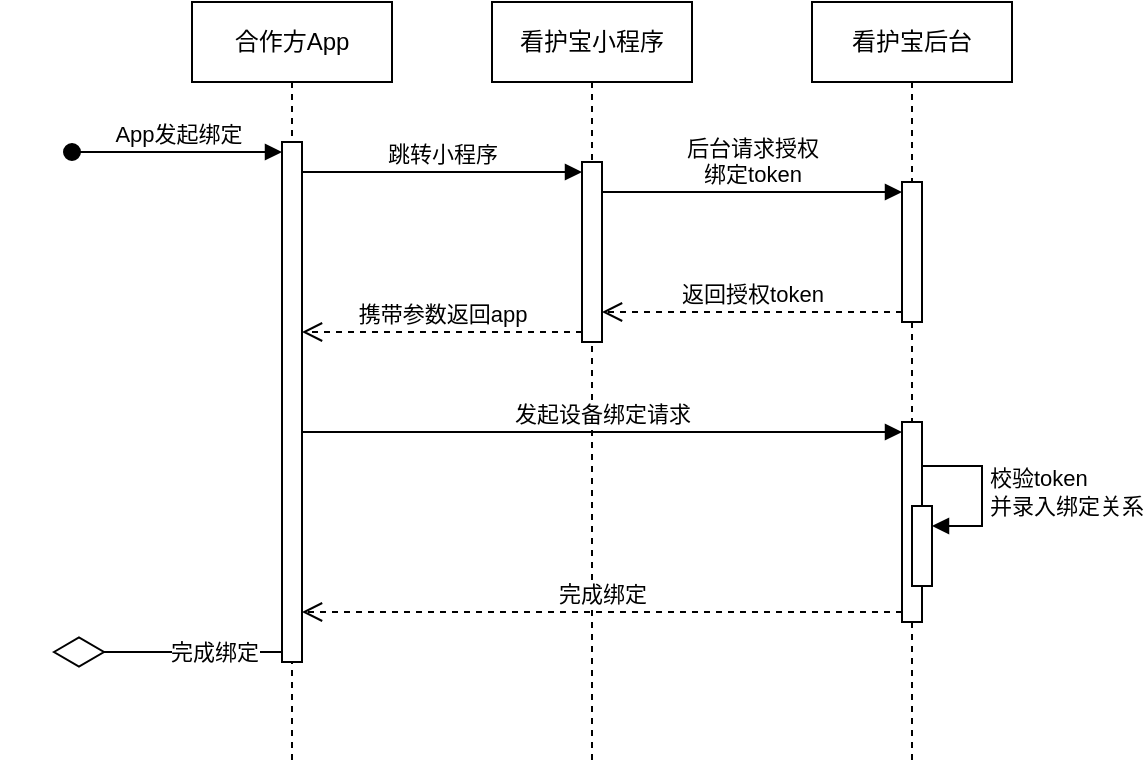 <mxfile version="24.7.5">
  <diagram name="第 1 页" id="Nc3MFnW7DYe8lzxcgFCm">
    <mxGraphModel dx="1339" dy="785" grid="1" gridSize="10" guides="1" tooltips="1" connect="1" arrows="1" fold="1" page="1" pageScale="1" pageWidth="827" pageHeight="1169" math="0" shadow="0">
      <root>
        <mxCell id="0" />
        <mxCell id="1" parent="0" />
        <mxCell id="dD-0ZCfgkTVZ2vpiZr_o-1" value="看护宝小程序" style="shape=umlLifeline;perimeter=lifelinePerimeter;whiteSpace=wrap;html=1;container=1;dropTarget=0;collapsible=0;recursiveResize=0;outlineConnect=0;portConstraint=eastwest;newEdgeStyle={&quot;curved&quot;:0,&quot;rounded&quot;:0};" parent="1" vertex="1">
          <mxGeometry x="260" y="60" width="100" height="380" as="geometry" />
        </mxCell>
        <mxCell id="dD-0ZCfgkTVZ2vpiZr_o-6" value="" style="html=1;points=[[0,0,0,0,5],[0,1,0,0,-5],[1,0,0,0,5],[1,1,0,0,-5]];perimeter=orthogonalPerimeter;outlineConnect=0;targetShapes=umlLifeline;portConstraint=eastwest;newEdgeStyle={&quot;curved&quot;:0,&quot;rounded&quot;:0};" parent="dD-0ZCfgkTVZ2vpiZr_o-1" vertex="1">
          <mxGeometry x="45" y="80" width="10" height="90" as="geometry" />
        </mxCell>
        <mxCell id="dD-0ZCfgkTVZ2vpiZr_o-2" value="看护宝后台" style="shape=umlLifeline;perimeter=lifelinePerimeter;whiteSpace=wrap;html=1;container=1;dropTarget=0;collapsible=0;recursiveResize=0;outlineConnect=0;portConstraint=eastwest;newEdgeStyle={&quot;curved&quot;:0,&quot;rounded&quot;:0};" parent="1" vertex="1">
          <mxGeometry x="420" y="60" width="100" height="380" as="geometry" />
        </mxCell>
        <mxCell id="dD-0ZCfgkTVZ2vpiZr_o-7" value="" style="html=1;points=[[0,0,0,0,5],[0,1,0,0,-5],[1,0,0,0,5],[1,1,0,0,-5]];perimeter=orthogonalPerimeter;outlineConnect=0;targetShapes=umlLifeline;portConstraint=eastwest;newEdgeStyle={&quot;curved&quot;:0,&quot;rounded&quot;:0};" parent="dD-0ZCfgkTVZ2vpiZr_o-2" vertex="1">
          <mxGeometry x="45" y="90" width="10" height="70" as="geometry" />
        </mxCell>
        <mxCell id="dD-0ZCfgkTVZ2vpiZr_o-18" value="" style="html=1;points=[[0,0,0,0,5],[0,1,0,0,-5],[1,0,0,0,5],[1,1,0,0,-5]];perimeter=orthogonalPerimeter;outlineConnect=0;targetShapes=umlLifeline;portConstraint=eastwest;newEdgeStyle={&quot;curved&quot;:0,&quot;rounded&quot;:0};" parent="dD-0ZCfgkTVZ2vpiZr_o-2" vertex="1">
          <mxGeometry x="45" y="210" width="10" height="100" as="geometry" />
        </mxCell>
        <mxCell id="dD-0ZCfgkTVZ2vpiZr_o-23" value="" style="html=1;points=[[0,0,0,0,5],[0,1,0,0,-5],[1,0,0,0,5],[1,1,0,0,-5]];perimeter=orthogonalPerimeter;outlineConnect=0;targetShapes=umlLifeline;portConstraint=eastwest;newEdgeStyle={&quot;curved&quot;:0,&quot;rounded&quot;:0};" parent="dD-0ZCfgkTVZ2vpiZr_o-2" vertex="1">
          <mxGeometry x="50" y="252" width="10" height="40" as="geometry" />
        </mxCell>
        <mxCell id="dD-0ZCfgkTVZ2vpiZr_o-24" value="校验token&lt;div&gt;并录入绑定关系&lt;/div&gt;" style="html=1;align=left;spacingLeft=2;endArrow=block;rounded=0;edgeStyle=orthogonalEdgeStyle;curved=0;rounded=0;" parent="dD-0ZCfgkTVZ2vpiZr_o-2" target="dD-0ZCfgkTVZ2vpiZr_o-23" edge="1">
          <mxGeometry relative="1" as="geometry">
            <mxPoint x="55" y="232" as="sourcePoint" />
            <Array as="points">
              <mxPoint x="85" y="262" />
            </Array>
          </mxGeometry>
        </mxCell>
        <mxCell id="dD-0ZCfgkTVZ2vpiZr_o-4" value="合作方App" style="shape=umlLifeline;perimeter=lifelinePerimeter;whiteSpace=wrap;html=1;container=1;dropTarget=0;collapsible=0;recursiveResize=0;outlineConnect=0;portConstraint=eastwest;newEdgeStyle={&quot;curved&quot;:0,&quot;rounded&quot;:0};" parent="1" vertex="1">
          <mxGeometry x="110" y="60" width="100" height="380" as="geometry" />
        </mxCell>
        <mxCell id="dD-0ZCfgkTVZ2vpiZr_o-15" value="" style="html=1;points=[[0,0,0,0,5],[0,1,0,0,-5],[1,0,0,0,5],[1,1,0,0,-5]];perimeter=orthogonalPerimeter;outlineConnect=0;targetShapes=umlLifeline;portConstraint=eastwest;newEdgeStyle={&quot;curved&quot;:0,&quot;rounded&quot;:0};" parent="dD-0ZCfgkTVZ2vpiZr_o-4" vertex="1">
          <mxGeometry x="45" y="70" width="10" height="260" as="geometry" />
        </mxCell>
        <mxCell id="dD-0ZCfgkTVZ2vpiZr_o-10" value="返回授权token" style="html=1;verticalAlign=bottom;endArrow=open;dashed=1;endSize=8;curved=0;rounded=0;exitX=0;exitY=1;exitDx=0;exitDy=-5;exitPerimeter=0;" parent="1" source="dD-0ZCfgkTVZ2vpiZr_o-7" target="dD-0ZCfgkTVZ2vpiZr_o-6" edge="1">
          <mxGeometry relative="1" as="geometry">
            <mxPoint x="460" y="200" as="sourcePoint" />
            <mxPoint x="380" y="200" as="targetPoint" />
          </mxGeometry>
        </mxCell>
        <mxCell id="dD-0ZCfgkTVZ2vpiZr_o-17" value="App发起绑定" style="html=1;verticalAlign=bottom;startArrow=oval;startFill=1;endArrow=block;startSize=8;curved=0;rounded=0;entryX=0;entryY=0;entryDx=0;entryDy=5;entryPerimeter=0;" parent="1" target="dD-0ZCfgkTVZ2vpiZr_o-15" edge="1">
          <mxGeometry width="60" relative="1" as="geometry">
            <mxPoint x="50" y="135" as="sourcePoint" />
            <mxPoint x="950" y="320" as="targetPoint" />
          </mxGeometry>
        </mxCell>
        <mxCell id="dD-0ZCfgkTVZ2vpiZr_o-22" value="发起设备绑定请求" style="html=1;verticalAlign=bottom;endArrow=block;curved=0;rounded=0;entryX=0;entryY=0;entryDx=0;entryDy=5;entryPerimeter=0;" parent="1" source="dD-0ZCfgkTVZ2vpiZr_o-15" target="dD-0ZCfgkTVZ2vpiZr_o-18" edge="1">
          <mxGeometry width="80" relative="1" as="geometry">
            <mxPoint x="740" y="380" as="sourcePoint" />
            <mxPoint x="470" y="275" as="targetPoint" />
          </mxGeometry>
        </mxCell>
        <mxCell id="dD-0ZCfgkTVZ2vpiZr_o-25" value="完成绑定" style="html=1;verticalAlign=bottom;endArrow=open;dashed=1;endSize=8;curved=0;rounded=0;exitX=0;exitY=1;exitDx=0;exitDy=-5;exitPerimeter=0;" parent="1" source="dD-0ZCfgkTVZ2vpiZr_o-18" target="dD-0ZCfgkTVZ2vpiZr_o-15" edge="1">
          <mxGeometry relative="1" as="geometry">
            <mxPoint x="600" y="450" as="sourcePoint" />
            <mxPoint x="520" y="450" as="targetPoint" />
          </mxGeometry>
        </mxCell>
        <mxCell id="_TqjOkzFFTkMrYYL6Ksg-1" value="跳转小程序" style="html=1;verticalAlign=bottom;endArrow=block;curved=0;rounded=0;entryX=0;entryY=0;entryDx=0;entryDy=5;entryPerimeter=0;" parent="1" source="dD-0ZCfgkTVZ2vpiZr_o-15" target="dD-0ZCfgkTVZ2vpiZr_o-6" edge="1">
          <mxGeometry width="80" relative="1" as="geometry">
            <mxPoint x="50" y="240" as="sourcePoint" />
            <mxPoint x="130" y="240" as="targetPoint" />
          </mxGeometry>
        </mxCell>
        <mxCell id="_TqjOkzFFTkMrYYL6Ksg-3" value="携带参数返回app" style="html=1;verticalAlign=bottom;endArrow=open;dashed=1;endSize=8;curved=0;rounded=0;exitX=0;exitY=1;exitDx=0;exitDy=-5;exitPerimeter=0;" parent="1" source="dD-0ZCfgkTVZ2vpiZr_o-6" target="dD-0ZCfgkTVZ2vpiZr_o-15" edge="1">
          <mxGeometry relative="1" as="geometry">
            <mxPoint x="290" y="230" as="sourcePoint" />
            <mxPoint x="210" y="230" as="targetPoint" />
          </mxGeometry>
        </mxCell>
        <mxCell id="_TqjOkzFFTkMrYYL6Ksg-4" value="" style="endArrow=diamondThin;endFill=0;endSize=24;html=1;rounded=0;exitX=0;exitY=1;exitDx=0;exitDy=-5;exitPerimeter=0;" parent="1" source="dD-0ZCfgkTVZ2vpiZr_o-15" edge="1">
          <mxGeometry width="160" relative="1" as="geometry">
            <mxPoint x="480" y="270" as="sourcePoint" />
            <mxPoint x="40" y="385" as="targetPoint" />
          </mxGeometry>
        </mxCell>
        <mxCell id="_TqjOkzFFTkMrYYL6Ksg-5" value="完成绑定" style="edgeLabel;html=1;align=center;verticalAlign=middle;resizable=0;points=[];" parent="_TqjOkzFFTkMrYYL6Ksg-4" vertex="1" connectable="0">
          <mxGeometry x="-0.412" relative="1" as="geometry">
            <mxPoint as="offset" />
          </mxGeometry>
        </mxCell>
        <mxCell id="hrdXvn2yrE1TQM8qLDsB-1" value="后台请求授权&lt;div&gt;绑定token&lt;/div&gt;" style="html=1;verticalAlign=bottom;endArrow=block;curved=0;rounded=0;entryX=0;entryY=0;entryDx=0;entryDy=5;entryPerimeter=0;" edge="1" parent="1" source="dD-0ZCfgkTVZ2vpiZr_o-6" target="dD-0ZCfgkTVZ2vpiZr_o-7">
          <mxGeometry width="80" relative="1" as="geometry">
            <mxPoint x="350" y="160" as="sourcePoint" />
            <mxPoint x="430" y="160" as="targetPoint" />
          </mxGeometry>
        </mxCell>
      </root>
    </mxGraphModel>
  </diagram>
</mxfile>

